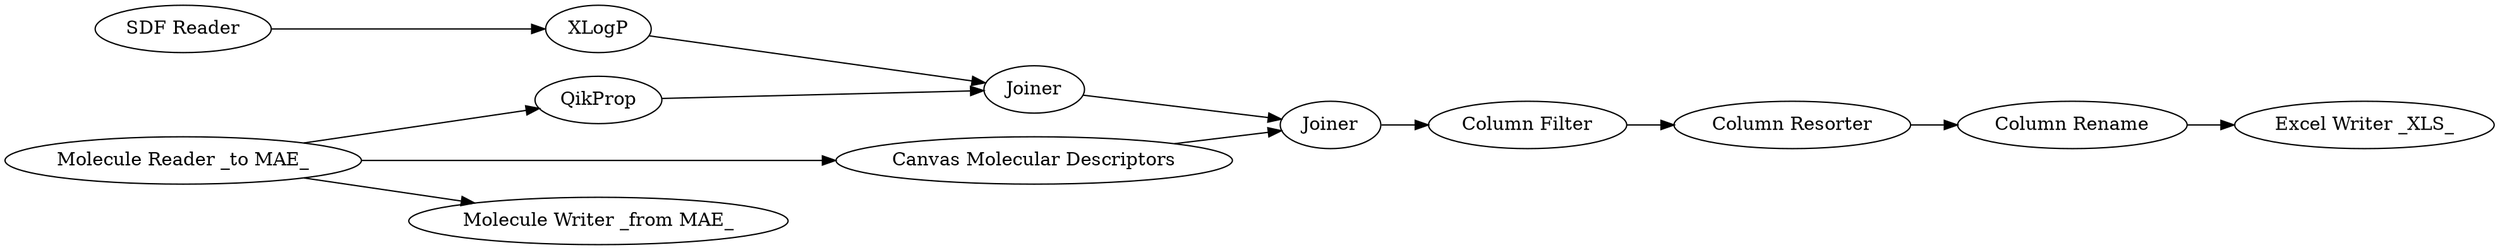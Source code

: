 digraph {
	4 -> 7
	12 -> 13
	11 -> 12
	6 -> 4
	1 -> 2
	13 -> 3
	2 -> 7
	9 -> 10
	1 -> 9
	7 -> 10
	10 -> 11
	1 -> 5
	5 [label="Molecule Writer _from MAE_"]
	13 [label="Column Rename"]
	1 [label="Molecule Reader _to MAE_"]
	7 [label=Joiner]
	9 [label="Canvas Molecular Descriptors"]
	11 [label="Column Filter"]
	4 [label=XLogP]
	6 [label="SDF Reader"]
	12 [label="Column Resorter"]
	3 [label="Excel Writer _XLS_"]
	2 [label=QikProp]
	10 [label=Joiner]
	rankdir=LR
}
